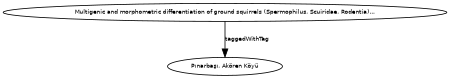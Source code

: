 digraph G {
size="3,3";
node [fontsize=7, fontname="Helvetica"];
edge [fontsize=7, fontname="Helvetica"];
node0 [label="Pınarbaşı, Akören Köyü", width=0.27433100247,height=0.27433100247];
node1 [label="Multigenic and morphometric differentiation of ground squirrels (Spermophilus, Scuiridae, Rodentia)...", width=0.27433100247,height=0.27433100247];
node1 -> node0 [label="taggedWithTag"];
}

